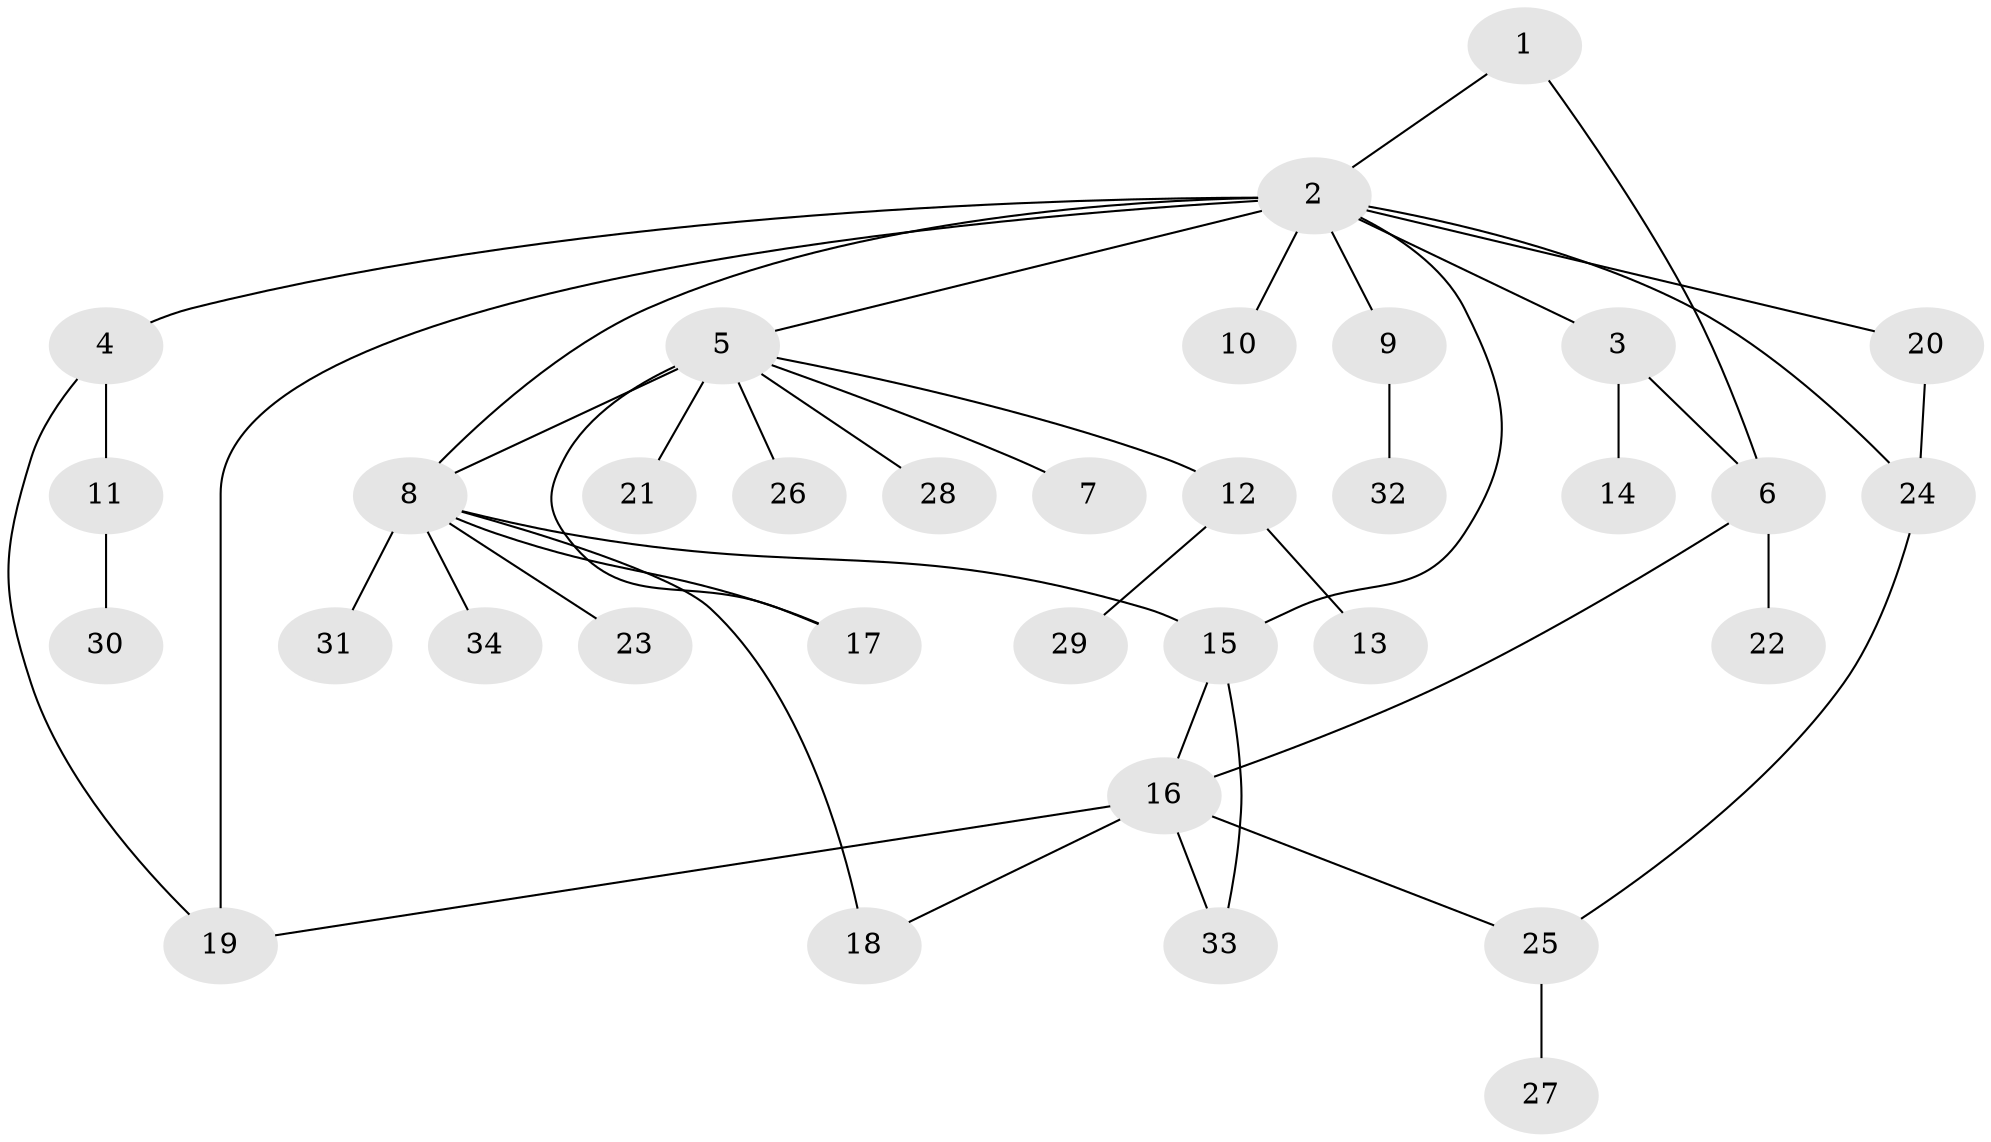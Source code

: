 // original degree distribution, {2: 0.22727272727272727, 16: 0.015151515151515152, 4: 0.06060606060606061, 11: 0.015151515151515152, 10: 0.015151515151515152, 1: 0.5151515151515151, 3: 0.07575757575757576, 8: 0.015151515151515152, 5: 0.045454545454545456, 7: 0.015151515151515152}
// Generated by graph-tools (version 1.1) at 2025/35/03/09/25 02:35:42]
// undirected, 34 vertices, 44 edges
graph export_dot {
graph [start="1"]
  node [color=gray90,style=filled];
  1;
  2;
  3;
  4;
  5;
  6;
  7;
  8;
  9;
  10;
  11;
  12;
  13;
  14;
  15;
  16;
  17;
  18;
  19;
  20;
  21;
  22;
  23;
  24;
  25;
  26;
  27;
  28;
  29;
  30;
  31;
  32;
  33;
  34;
  1 -- 2 [weight=1.0];
  1 -- 6 [weight=1.0];
  2 -- 3 [weight=1.0];
  2 -- 4 [weight=1.0];
  2 -- 5 [weight=1.0];
  2 -- 8 [weight=1.0];
  2 -- 9 [weight=1.0];
  2 -- 10 [weight=3.0];
  2 -- 15 [weight=2.0];
  2 -- 19 [weight=1.0];
  2 -- 20 [weight=1.0];
  2 -- 24 [weight=1.0];
  3 -- 6 [weight=1.0];
  3 -- 14 [weight=1.0];
  4 -- 11 [weight=1.0];
  4 -- 19 [weight=1.0];
  5 -- 7 [weight=1.0];
  5 -- 8 [weight=3.0];
  5 -- 12 [weight=1.0];
  5 -- 17 [weight=1.0];
  5 -- 21 [weight=1.0];
  5 -- 26 [weight=1.0];
  5 -- 28 [weight=1.0];
  6 -- 16 [weight=1.0];
  6 -- 22 [weight=6.0];
  8 -- 15 [weight=2.0];
  8 -- 17 [weight=1.0];
  8 -- 18 [weight=1.0];
  8 -- 23 [weight=1.0];
  8 -- 31 [weight=1.0];
  8 -- 34 [weight=1.0];
  9 -- 32 [weight=1.0];
  11 -- 30 [weight=1.0];
  12 -- 13 [weight=1.0];
  12 -- 29 [weight=1.0];
  15 -- 16 [weight=1.0];
  15 -- 33 [weight=1.0];
  16 -- 18 [weight=1.0];
  16 -- 19 [weight=1.0];
  16 -- 25 [weight=1.0];
  16 -- 33 [weight=1.0];
  20 -- 24 [weight=1.0];
  24 -- 25 [weight=1.0];
  25 -- 27 [weight=1.0];
}
